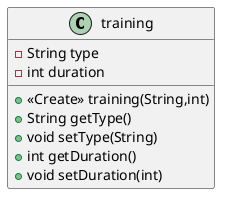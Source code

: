 @startuml
class training {
- String type
- int duration
+ <<Create>> training(String,int)
+ String getType()
+ void setType(String)
+ int getDuration()
+ void setDuration(int)
}
@enduml